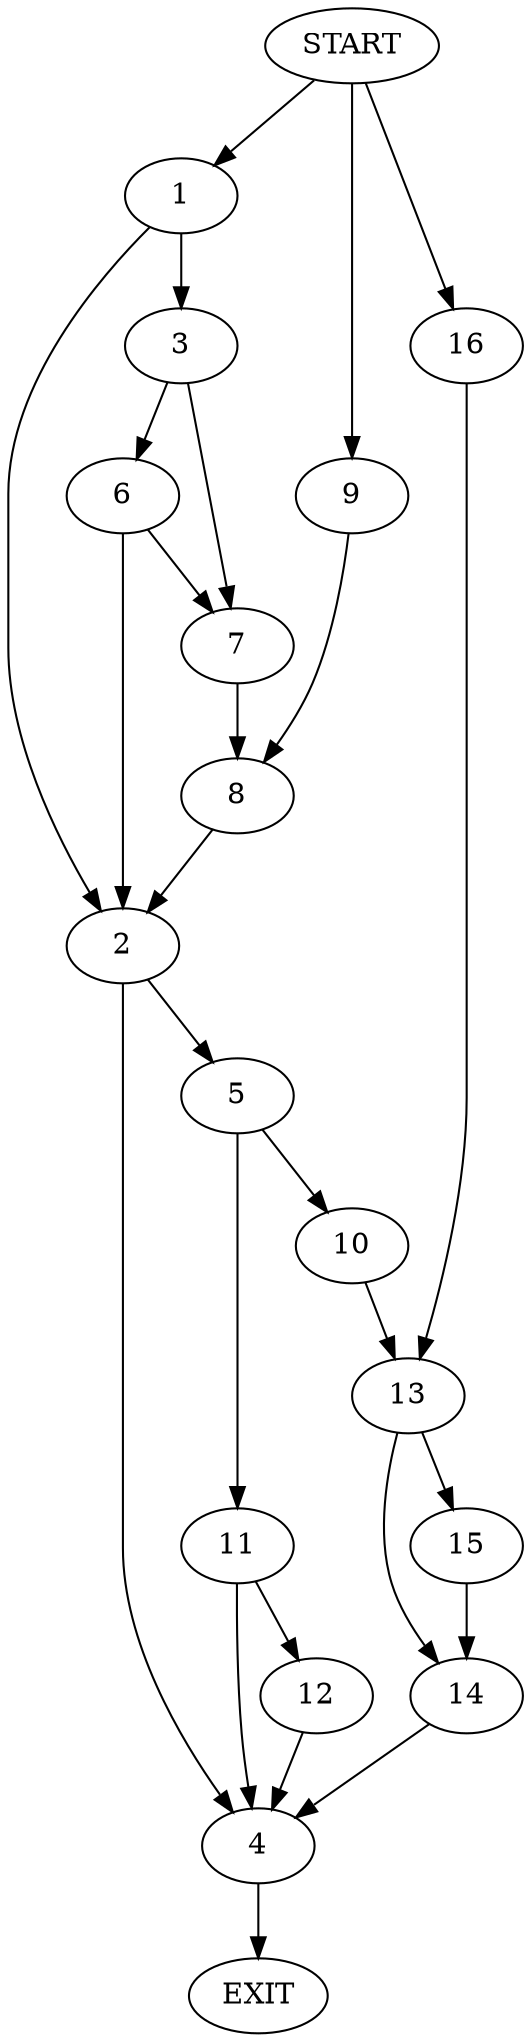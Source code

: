 digraph {
0 [label="START"]
17 [label="EXIT"]
0 -> 1
1 -> 2
1 -> 3
2 -> 4
2 -> 5
3 -> 6
3 -> 7
7 -> 8
6 -> 2
6 -> 7
8 -> 2
0 -> 9
9 -> 8
4 -> 17
5 -> 10
5 -> 11
11 -> 4
11 -> 12
10 -> 13
13 -> 14
13 -> 15
0 -> 16
16 -> 13
14 -> 4
15 -> 14
12 -> 4
}
